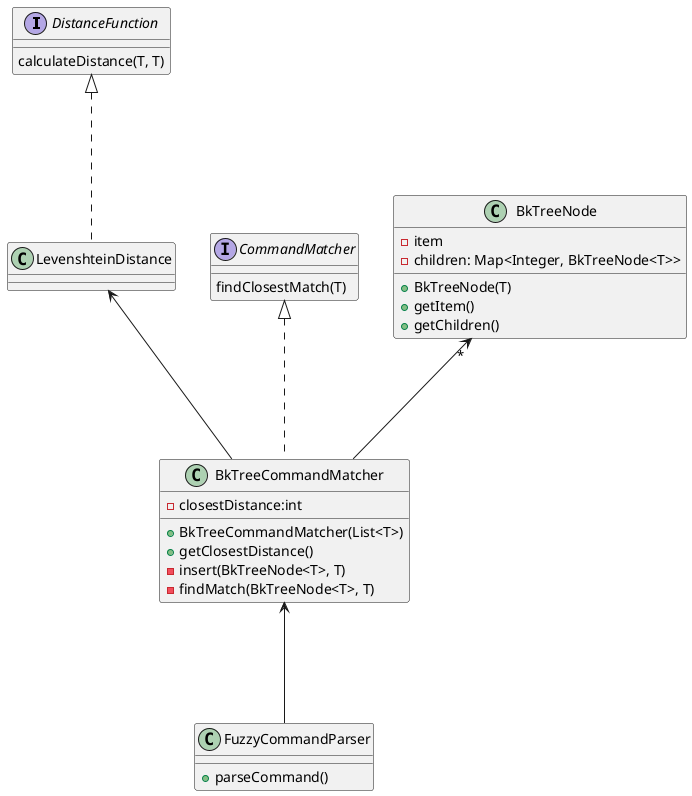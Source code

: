 @startuml

interface DistanceFunction {
  calculateDistance(T, T)
}

interface CommandMatcher {
  findClosestMatch(T)
}

class FuzzyCommandParser {
  +parseCommand()
}

class BkTreeCommandMatcher {
  -closestDistance:int
  +BkTreeCommandMatcher(List<T>)
  +getClosestDistance()
  -insert(BkTreeNode<T>, T)
  -findMatch(BkTreeNode<T>, T)
}

class LevenshteinDistance {

}

class BkTreeNode {
  -item
  -children: Map<Integer, BkTreeNode<T>>
  +BkTreeNode(T)
  +getItem()
  +getChildren()
}

CommandMatcher <|... BkTreeCommandMatcher

BkTreeNode "*" <--- BkTreeCommandMatcher

BkTreeCommandMatcher <--- FuzzyCommandParser

DistanceFunction <|... LevenshteinDistance

LevenshteinDistance <--- BkTreeCommandMatcher
@enduml
